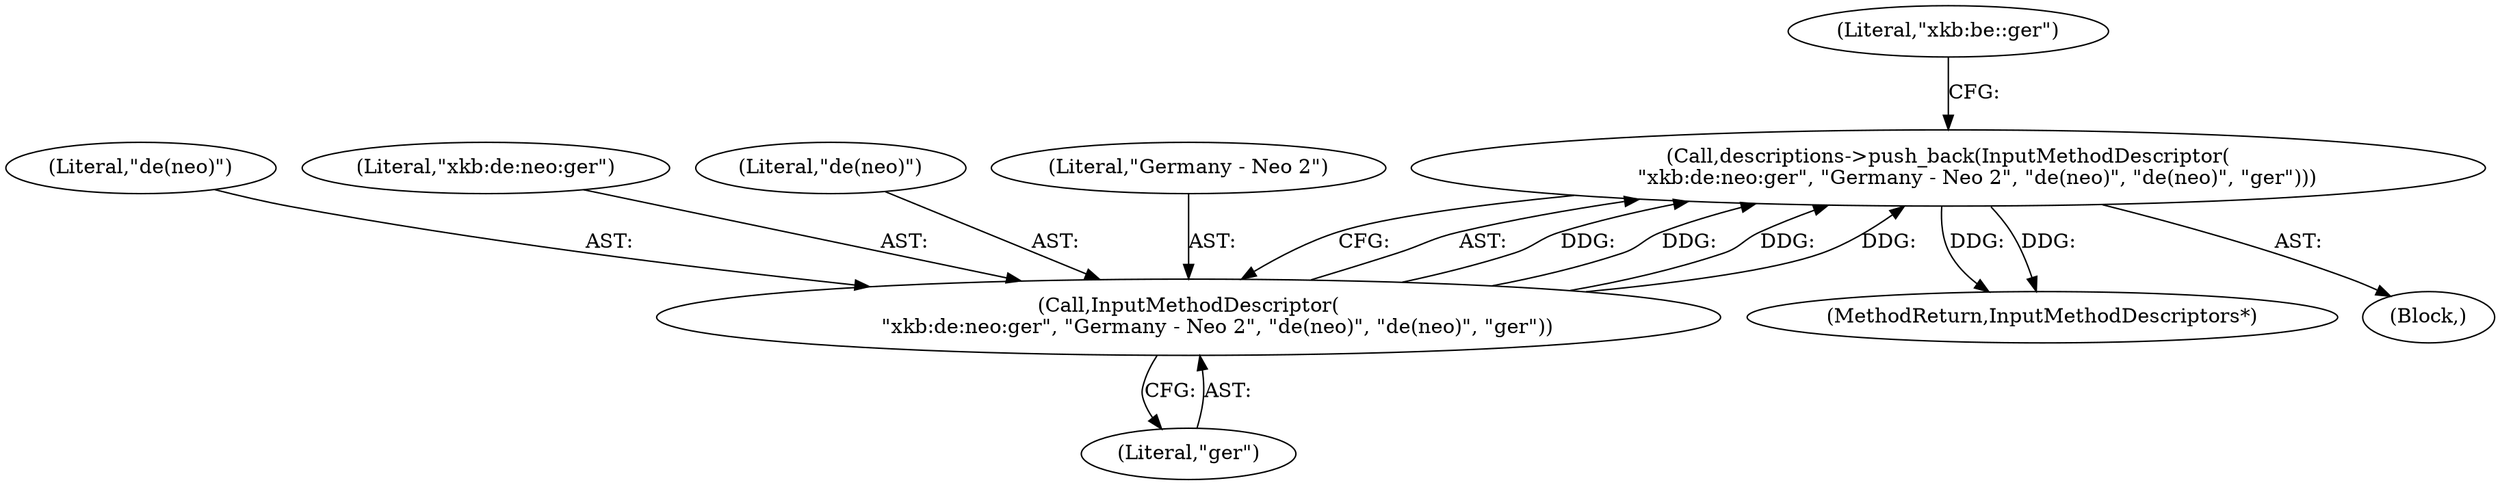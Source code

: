 digraph "1_Chrome_dc7b094a338c6c521f918f478e993f0f74bbea0d_12@del" {
"1000152" [label="(Call,descriptions->push_back(InputMethodDescriptor(\n         \"xkb:de:neo:ger\", \"Germany - Neo 2\", \"de(neo)\", \"de(neo)\", \"ger\")))"];
"1000153" [label="(Call,InputMethodDescriptor(\n         \"xkb:de:neo:ger\", \"Germany - Neo 2\", \"de(neo)\", \"de(neo)\", \"ger\"))"];
"1000581" [label="(MethodReturn,InputMethodDescriptors*)"];
"1000156" [label="(Literal,\"de(neo)\")"];
"1000161" [label="(Literal,\"xkb:be::ger\")"];
"1000152" [label="(Call,descriptions->push_back(InputMethodDescriptor(\n         \"xkb:de:neo:ger\", \"Germany - Neo 2\", \"de(neo)\", \"de(neo)\", \"ger\")))"];
"1000154" [label="(Literal,\"xkb:de:neo:ger\")"];
"1000157" [label="(Literal,\"de(neo)\")"];
"1000158" [label="(Literal,\"ger\")"];
"1000155" [label="(Literal,\"Germany - Neo 2\")"];
"1000101" [label="(Block,)"];
"1000153" [label="(Call,InputMethodDescriptor(\n         \"xkb:de:neo:ger\", \"Germany - Neo 2\", \"de(neo)\", \"de(neo)\", \"ger\"))"];
"1000152" -> "1000101"  [label="AST: "];
"1000152" -> "1000153"  [label="CFG: "];
"1000153" -> "1000152"  [label="AST: "];
"1000161" -> "1000152"  [label="CFG: "];
"1000152" -> "1000581"  [label="DDG: "];
"1000152" -> "1000581"  [label="DDG: "];
"1000153" -> "1000152"  [label="DDG: "];
"1000153" -> "1000152"  [label="DDG: "];
"1000153" -> "1000152"  [label="DDG: "];
"1000153" -> "1000152"  [label="DDG: "];
"1000153" -> "1000158"  [label="CFG: "];
"1000154" -> "1000153"  [label="AST: "];
"1000155" -> "1000153"  [label="AST: "];
"1000156" -> "1000153"  [label="AST: "];
"1000157" -> "1000153"  [label="AST: "];
"1000158" -> "1000153"  [label="AST: "];
}
